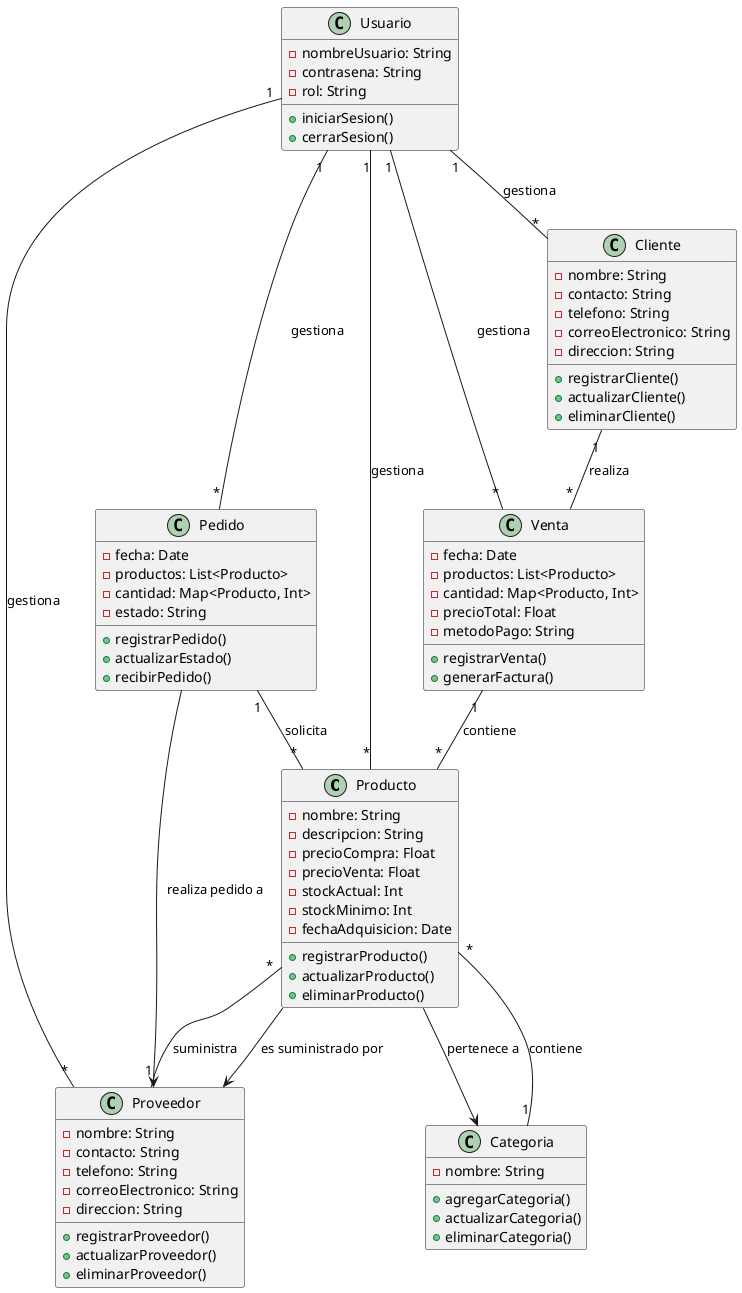 @startuml

' Define classes and attributes
class Producto {
  - nombre: String
  - descripcion: String
  - precioCompra: Float
  - precioVenta: Float
  - stockActual: Int
  - stockMinimo: Int
  - fechaAdquisicion: Date
  + registrarProducto()
  + actualizarProducto()
  + eliminarProducto()
}

class Categoria {
  - nombre: String
  + agregarCategoria()
  + actualizarCategoria()
  + eliminarCategoria()
}

class Proveedor {
  - nombre: String
  - contacto: String
  - telefono: String
  - correoElectronico: String
  - direccion: String
  + registrarProveedor()
  + actualizarProveedor()
  + eliminarProveedor()
}

class Cliente {
  - nombre: String
  - contacto: String
  - telefono: String
  - correoElectronico: String
  - direccion: String
  + registrarCliente()
  + actualizarCliente()
  + eliminarCliente()
}

class Venta {
  - fecha: Date
  - productos: List<Producto>
  - cantidad: Map<Producto, Int>
  - precioTotal: Float
  - metodoPago: String
  + registrarVenta()
  + generarFactura()
}

class Pedido {
  - fecha: Date
  - productos: List<Producto>
  - cantidad: Map<Producto, Int>
  - estado: String
  + registrarPedido()
  + actualizarEstado()
  + recibirPedido()
}

class Usuario {
  - nombreUsuario: String
  - contrasena: String
  - rol: String
  + iniciarSesion()
  + cerrarSesion()
}

' Define relationships
Producto --> Categoria : "pertenece a"
Producto --> Proveedor : "es suministrado por"
Categoria "1" -- "*" Producto : "contiene"
Proveedor "1" -- "*" Producto : "suministra"
Cliente "1" -- "*" Venta : "realiza"
Venta "1" -- "*" Producto : "contiene"
Pedido "1" -- "*" Producto : "solicita"
Pedido --> Proveedor : "realiza pedido a"
Usuario "1" -- "*" Pedido : "gestiona"
Usuario "1" -- "*" Venta : "gestiona"
Usuario "1" -- "*" Cliente : "gestiona"
Usuario "1" -- "*" Proveedor : "gestiona"
Usuario "1" -- "*" Producto : "gestiona"

@enduml
